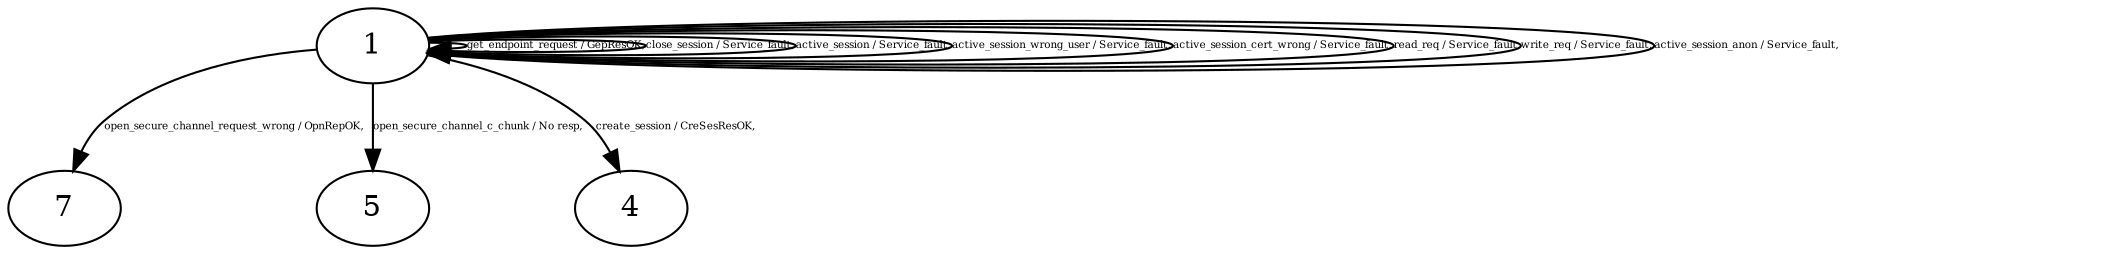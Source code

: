 digraph "Automata" { 
	 "1" [shape=ellipse,style=filled,fillcolor=white,URL="1"];
	 "7" [shape=ellipse,style=filled,fillcolor=white,URL="7"];
	 "5" [shape=ellipse,style=filled,fillcolor=white,URL="5"];
	 "4" [shape=ellipse,style=filled,fillcolor=white,URL="4"];
	 "1"->"1" [fontsize=5,label="get_endpoint_request / GepResOK,",URL="t18"];
	 "1"->"1" [fontsize=5,label="close_session / Service_fault,",URL="t21"];
	 "1"->"1" [fontsize=5,label="active_session / Service_fault,",URL="t22"];
	 "1"->"1" [fontsize=5,label="active_session_wrong_user / Service_fault,",URL="t23"];
	 "1"->"1" [fontsize=5,label="active_session_cert_wrong / Service_fault,",URL="t24"];
	 "1"->"1" [fontsize=5,label="read_req / Service_fault,",URL="t25"];
	 "1"->"1" [fontsize=5,label="write_req / Service_fault,",URL="t26"];
	 "1"->"1" [fontsize=5,label="active_session_anon / Service_fault,",URL="t29"];
	 "1"->"7" [fontsize=5,label="open_secure_channel_request_wrong / OpnRepOK,",URL="t17"];
	 "1"->"5" [fontsize=5,label="open_secure_channel_c_chunk / No resp,",URL="t28"];
	 "1"->"4" [fontsize=5,label="create_session / CreSesResOK,",URL="t20"];
}
